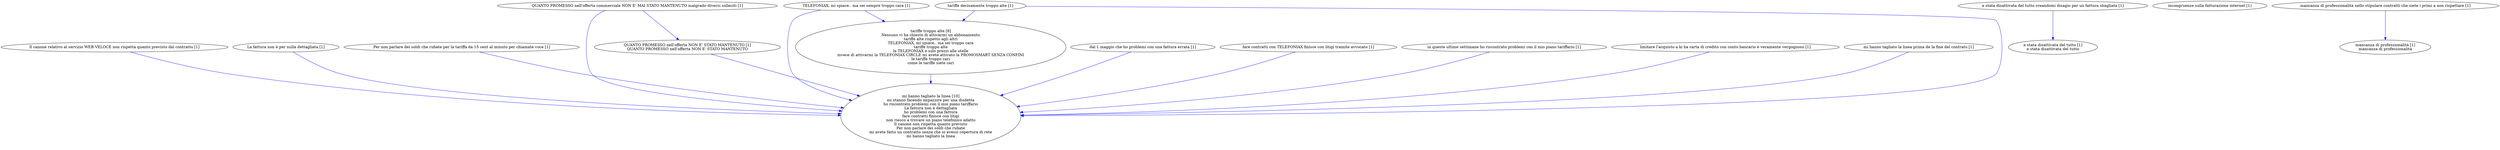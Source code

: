 digraph collapsedGraph {
"tariffe troppo alte [8]\nNessuno vi ha chiesto di attivarmi un abbonamento\ntariffe alte rispetto agli altri\nTELEFONIAX, mi spiace.. ma sei troppo cara\ntariffe troppo alte\nla TELEFONIAX e solo prezzi alle stelle\ninvece di attivarmi la TELEFONIAX CIRCLE mi avete attivato la PROMOSMART SENZA CONFINI\nle tariffe troppo cari\ncome le tariffe siete cari""mi hanno tagliato la linea [10]\nmi stanno facendo impazzire per una disdetta\nho riscontrato problemi con il mio piano tariffario\nLa fattura non è dettagliata\nho problemi con una fattura\nfare contratti finisce con litigi\nnon riesco a trovare un piano telefonico adatto\nIl canone non rispetta quanto previsto\nPer non parlare dei soldi che rubate\nmi avete fatto un contratto senza che io avessi copertura di rete\nmi hanno tagliato la linea""Il canone relativo al servizio WEB VELOCE non rispetta quanto previsto dal contratto [1]""La fattura non è per nulla dettagliata [1]""Per non parlare dei soldi che rubate per la tariffa da 15 cent al minuto per chiamate voce [1]""QUANTO PROMESSO nell'offerta NON E' STATO MANTENUTO [1]\nQUANTO PROMESSO nell'offerta NON E' STATO MANTENUTO""QUANTO PROMESSO nell'offerta commerciale NON E' MAI STATO MANTENUTO malgrado diversi solleciti [1]""TELEFONIAX, mi spiace.. ma sei sempre troppo cara [1]""dal 1 maggio che ho problemi con una fattura errata [1]""e stata disattivata del tutto [1]\ne stata disattivata del tutto""e stata disattivata del tutto creandomi disagio per un fattura sbagliata [1]""fare contratti con TELEFONIAX finisce con litigi tramite avvocato [1]""in queste ultime settimane ho riscontrato problemi con il mio piano tariffario [1]""incongruenze sulla fatturazione internet [1]""limitare l'acquisto a ki ha carta di credito con conto bancario è veramente vergognoso [1]""mancanza di professionalità [1]\nmancanza di professionalità""mancanza di professionalità nello stipulare contratti che siete i primi a non rispettare [1]""mi hanno tagliato la linea prima de la fine del contrato [1]""tariffe decisamente troppo alte [1]""QUANTO PROMESSO nell'offerta commerciale NON E' MAI STATO MANTENUTO malgrado diversi solleciti [1]" -> "QUANTO PROMESSO nell'offerta NON E' STATO MANTENUTO [1]\nQUANTO PROMESSO nell'offerta NON E' STATO MANTENUTO" [color=blue]
"e stata disattivata del tutto creandomi disagio per un fattura sbagliata [1]" -> "e stata disattivata del tutto [1]\ne stata disattivata del tutto" [color=blue]
"TELEFONIAX, mi spiace.. ma sei sempre troppo cara [1]" -> "tariffe troppo alte [8]\nNessuno vi ha chiesto di attivarmi un abbonamento\ntariffe alte rispetto agli altri\nTELEFONIAX, mi spiace.. ma sei troppo cara\ntariffe troppo alte\nla TELEFONIAX e solo prezzi alle stelle\ninvece di attivarmi la TELEFONIAX CIRCLE mi avete attivato la PROMOSMART SENZA CONFINI\nle tariffe troppo cari\ncome le tariffe siete cari" [color=blue]
"mancanza di professionalità nello stipulare contratti che siete i primi a non rispettare [1]" -> "mancanza di professionalità [1]\nmancanza di professionalità" [color=blue]
"fare contratti con TELEFONIAX finisce con litigi tramite avvocato [1]" -> "mi hanno tagliato la linea [10]\nmi stanno facendo impazzire per una disdetta\nho riscontrato problemi con il mio piano tariffario\nLa fattura non è dettagliata\nho problemi con una fattura\nfare contratti finisce con litigi\nnon riesco a trovare un piano telefonico adatto\nIl canone non rispetta quanto previsto\nPer non parlare dei soldi che rubate\nmi avete fatto un contratto senza che io avessi copertura di rete\nmi hanno tagliato la linea" [color=blue]
"Il canone relativo al servizio WEB VELOCE non rispetta quanto previsto dal contratto [1]" -> "mi hanno tagliato la linea [10]\nmi stanno facendo impazzire per una disdetta\nho riscontrato problemi con il mio piano tariffario\nLa fattura non è dettagliata\nho problemi con una fattura\nfare contratti finisce con litigi\nnon riesco a trovare un piano telefonico adatto\nIl canone non rispetta quanto previsto\nPer non parlare dei soldi che rubate\nmi avete fatto un contratto senza che io avessi copertura di rete\nmi hanno tagliato la linea" [color=blue]
"La fattura non è per nulla dettagliata [1]" -> "mi hanno tagliato la linea [10]\nmi stanno facendo impazzire per una disdetta\nho riscontrato problemi con il mio piano tariffario\nLa fattura non è dettagliata\nho problemi con una fattura\nfare contratti finisce con litigi\nnon riesco a trovare un piano telefonico adatto\nIl canone non rispetta quanto previsto\nPer non parlare dei soldi che rubate\nmi avete fatto un contratto senza che io avessi copertura di rete\nmi hanno tagliato la linea" [color=blue]
"tariffe troppo alte [8]\nNessuno vi ha chiesto di attivarmi un abbonamento\ntariffe alte rispetto agli altri\nTELEFONIAX, mi spiace.. ma sei troppo cara\ntariffe troppo alte\nla TELEFONIAX e solo prezzi alle stelle\ninvece di attivarmi la TELEFONIAX CIRCLE mi avete attivato la PROMOSMART SENZA CONFINI\nle tariffe troppo cari\ncome le tariffe siete cari" -> "mi hanno tagliato la linea [10]\nmi stanno facendo impazzire per una disdetta\nho riscontrato problemi con il mio piano tariffario\nLa fattura non è dettagliata\nho problemi con una fattura\nfare contratti finisce con litigi\nnon riesco a trovare un piano telefonico adatto\nIl canone non rispetta quanto previsto\nPer non parlare dei soldi che rubate\nmi avete fatto un contratto senza che io avessi copertura di rete\nmi hanno tagliato la linea" [color=blue]
"Per non parlare dei soldi che rubate per la tariffa da 15 cent al minuto per chiamate voce [1]" -> "mi hanno tagliato la linea [10]\nmi stanno facendo impazzire per una disdetta\nho riscontrato problemi con il mio piano tariffario\nLa fattura non è dettagliata\nho problemi con una fattura\nfare contratti finisce con litigi\nnon riesco a trovare un piano telefonico adatto\nIl canone non rispetta quanto previsto\nPer non parlare dei soldi che rubate\nmi avete fatto un contratto senza che io avessi copertura di rete\nmi hanno tagliato la linea" [color=blue]
"QUANTO PROMESSO nell'offerta NON E' STATO MANTENUTO [1]\nQUANTO PROMESSO nell'offerta NON E' STATO MANTENUTO" -> "mi hanno tagliato la linea [10]\nmi stanno facendo impazzire per una disdetta\nho riscontrato problemi con il mio piano tariffario\nLa fattura non è dettagliata\nho problemi con una fattura\nfare contratti finisce con litigi\nnon riesco a trovare un piano telefonico adatto\nIl canone non rispetta quanto previsto\nPer non parlare dei soldi che rubate\nmi avete fatto un contratto senza che io avessi copertura di rete\nmi hanno tagliato la linea" [color=blue]
"QUANTO PROMESSO nell'offerta commerciale NON E' MAI STATO MANTENUTO malgrado diversi solleciti [1]" -> "mi hanno tagliato la linea [10]\nmi stanno facendo impazzire per una disdetta\nho riscontrato problemi con il mio piano tariffario\nLa fattura non è dettagliata\nho problemi con una fattura\nfare contratti finisce con litigi\nnon riesco a trovare un piano telefonico adatto\nIl canone non rispetta quanto previsto\nPer non parlare dei soldi che rubate\nmi avete fatto un contratto senza che io avessi copertura di rete\nmi hanno tagliato la linea" [color=blue]
"TELEFONIAX, mi spiace.. ma sei sempre troppo cara [1]" -> "mi hanno tagliato la linea [10]\nmi stanno facendo impazzire per una disdetta\nho riscontrato problemi con il mio piano tariffario\nLa fattura non è dettagliata\nho problemi con una fattura\nfare contratti finisce con litigi\nnon riesco a trovare un piano telefonico adatto\nIl canone non rispetta quanto previsto\nPer non parlare dei soldi che rubate\nmi avete fatto un contratto senza che io avessi copertura di rete\nmi hanno tagliato la linea" [color=blue]
"dal 1 maggio che ho problemi con una fattura errata [1]" -> "mi hanno tagliato la linea [10]\nmi stanno facendo impazzire per una disdetta\nho riscontrato problemi con il mio piano tariffario\nLa fattura non è dettagliata\nho problemi con una fattura\nfare contratti finisce con litigi\nnon riesco a trovare un piano telefonico adatto\nIl canone non rispetta quanto previsto\nPer non parlare dei soldi che rubate\nmi avete fatto un contratto senza che io avessi copertura di rete\nmi hanno tagliato la linea" [color=blue]
"in queste ultime settimane ho riscontrato problemi con il mio piano tariffario [1]" -> "mi hanno tagliato la linea [10]\nmi stanno facendo impazzire per una disdetta\nho riscontrato problemi con il mio piano tariffario\nLa fattura non è dettagliata\nho problemi con una fattura\nfare contratti finisce con litigi\nnon riesco a trovare un piano telefonico adatto\nIl canone non rispetta quanto previsto\nPer non parlare dei soldi che rubate\nmi avete fatto un contratto senza che io avessi copertura di rete\nmi hanno tagliato la linea" [color=blue]
"limitare l'acquisto a ki ha carta di credito con conto bancario è veramente vergognoso [1]" -> "mi hanno tagliato la linea [10]\nmi stanno facendo impazzire per una disdetta\nho riscontrato problemi con il mio piano tariffario\nLa fattura non è dettagliata\nho problemi con una fattura\nfare contratti finisce con litigi\nnon riesco a trovare un piano telefonico adatto\nIl canone non rispetta quanto previsto\nPer non parlare dei soldi che rubate\nmi avete fatto un contratto senza che io avessi copertura di rete\nmi hanno tagliato la linea" [color=blue]
"mi hanno tagliato la linea prima de la fine del contrato [1]" -> "mi hanno tagliato la linea [10]\nmi stanno facendo impazzire per una disdetta\nho riscontrato problemi con il mio piano tariffario\nLa fattura non è dettagliata\nho problemi con una fattura\nfare contratti finisce con litigi\nnon riesco a trovare un piano telefonico adatto\nIl canone non rispetta quanto previsto\nPer non parlare dei soldi che rubate\nmi avete fatto un contratto senza che io avessi copertura di rete\nmi hanno tagliato la linea" [color=blue]
"tariffe decisamente troppo alte [1]" -> "tariffe troppo alte [8]\nNessuno vi ha chiesto di attivarmi un abbonamento\ntariffe alte rispetto agli altri\nTELEFONIAX, mi spiace.. ma sei troppo cara\ntariffe troppo alte\nla TELEFONIAX e solo prezzi alle stelle\ninvece di attivarmi la TELEFONIAX CIRCLE mi avete attivato la PROMOSMART SENZA CONFINI\nle tariffe troppo cari\ncome le tariffe siete cari" [color=blue]
"tariffe decisamente troppo alte [1]" -> "mi hanno tagliato la linea [10]\nmi stanno facendo impazzire per una disdetta\nho riscontrato problemi con il mio piano tariffario\nLa fattura non è dettagliata\nho problemi con una fattura\nfare contratti finisce con litigi\nnon riesco a trovare un piano telefonico adatto\nIl canone non rispetta quanto previsto\nPer non parlare dei soldi che rubate\nmi avete fatto un contratto senza che io avessi copertura di rete\nmi hanno tagliato la linea" [color=blue]
}